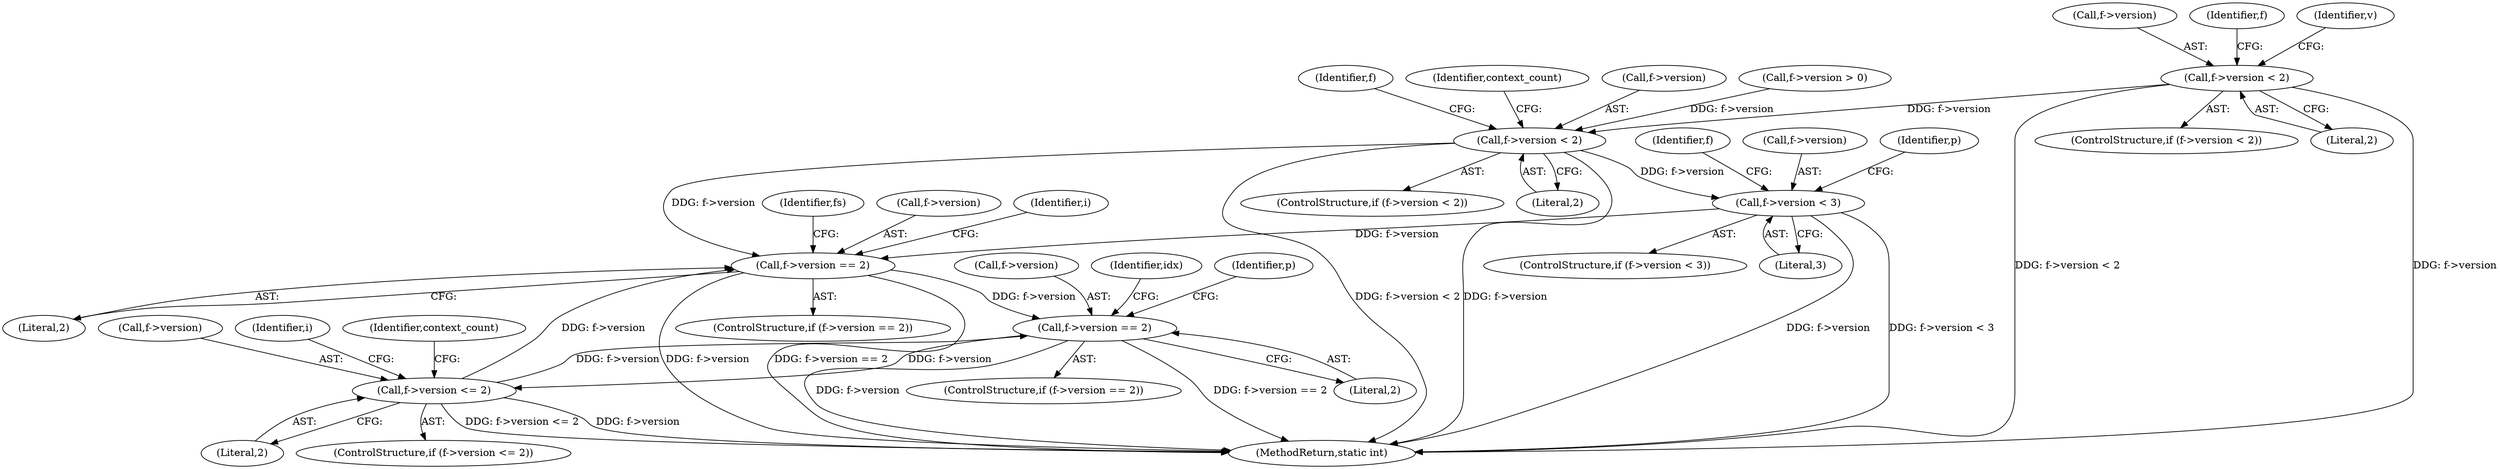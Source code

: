 digraph "0_FFmpeg_b05cd1ea7e45a836f7f6071a716c38bb30326e0f@pointer" {
"1000129" [label="(Call,f->version < 2)"];
"1000857" [label="(Call,f->version < 2)"];
"1000885" [label="(Call,f->version < 3)"];
"1001032" [label="(Call,f->version == 2)"];
"1001219" [label="(Call,f->version == 2)"];
"1001288" [label="(Call,f->version <= 2)"];
"1000887" [label="(Identifier,f)"];
"1001220" [label="(Call,f->version)"];
"1000130" [label="(Call,f->version)"];
"1000856" [label="(ControlStructure,if (f->version < 2))"];
"1000893" [label="(Identifier,f)"];
"1001288" [label="(Call,f->version <= 2)"];
"1000864" [label="(Identifier,context_count)"];
"1000858" [label="(Call,f->version)"];
"1001322" [label="(MethodReturn,static int)"];
"1001292" [label="(Literal,2)"];
"1001227" [label="(Identifier,idx)"];
"1000354" [label="(Identifier,f)"];
"1000884" [label="(ControlStructure,if (f->version < 3))"];
"1001296" [label="(Identifier,context_count)"];
"1000133" [label="(Literal,2)"];
"1000886" [label="(Call,f->version)"];
"1001218" [label="(ControlStructure,if (f->version == 2))"];
"1000129" [label="(Call,f->version < 2)"];
"1001031" [label="(ControlStructure,if (f->version == 2))"];
"1001040" [label="(Identifier,fs)"];
"1001289" [label="(Call,f->version)"];
"1001033" [label="(Call,f->version)"];
"1000903" [label="(Identifier,p)"];
"1001219" [label="(Call,f->version == 2)"];
"1000128" [label="(ControlStructure,if (f->version < 2))"];
"1000857" [label="(Call,f->version < 2)"];
"1001032" [label="(Call,f->version == 2)"];
"1001223" [label="(Literal,2)"];
"1000222" [label="(Call,f->version > 0)"];
"1000889" [label="(Literal,3)"];
"1001208" [label="(Identifier,i)"];
"1000885" [label="(Call,f->version < 3)"];
"1001278" [label="(Identifier,p)"];
"1000861" [label="(Literal,2)"];
"1000143" [label="(Identifier,v)"];
"1001036" [label="(Literal,2)"];
"1001200" [label="(Identifier,i)"];
"1001287" [label="(ControlStructure,if (f->version <= 2))"];
"1000129" -> "1000128"  [label="AST: "];
"1000129" -> "1000133"  [label="CFG: "];
"1000130" -> "1000129"  [label="AST: "];
"1000133" -> "1000129"  [label="AST: "];
"1000143" -> "1000129"  [label="CFG: "];
"1000354" -> "1000129"  [label="CFG: "];
"1000129" -> "1001322"  [label="DDG: f->version"];
"1000129" -> "1001322"  [label="DDG: f->version < 2"];
"1000129" -> "1000857"  [label="DDG: f->version"];
"1000857" -> "1000856"  [label="AST: "];
"1000857" -> "1000861"  [label="CFG: "];
"1000858" -> "1000857"  [label="AST: "];
"1000861" -> "1000857"  [label="AST: "];
"1000864" -> "1000857"  [label="CFG: "];
"1000887" -> "1000857"  [label="CFG: "];
"1000857" -> "1001322"  [label="DDG: f->version"];
"1000857" -> "1001322"  [label="DDG: f->version < 2"];
"1000222" -> "1000857"  [label="DDG: f->version"];
"1000857" -> "1000885"  [label="DDG: f->version"];
"1000857" -> "1001032"  [label="DDG: f->version"];
"1000885" -> "1000884"  [label="AST: "];
"1000885" -> "1000889"  [label="CFG: "];
"1000886" -> "1000885"  [label="AST: "];
"1000889" -> "1000885"  [label="AST: "];
"1000893" -> "1000885"  [label="CFG: "];
"1000903" -> "1000885"  [label="CFG: "];
"1000885" -> "1001322"  [label="DDG: f->version < 3"];
"1000885" -> "1001322"  [label="DDG: f->version"];
"1000885" -> "1001032"  [label="DDG: f->version"];
"1001032" -> "1001031"  [label="AST: "];
"1001032" -> "1001036"  [label="CFG: "];
"1001033" -> "1001032"  [label="AST: "];
"1001036" -> "1001032"  [label="AST: "];
"1001040" -> "1001032"  [label="CFG: "];
"1001200" -> "1001032"  [label="CFG: "];
"1001032" -> "1001322"  [label="DDG: f->version"];
"1001032" -> "1001322"  [label="DDG: f->version == 2"];
"1001288" -> "1001032"  [label="DDG: f->version"];
"1001032" -> "1001219"  [label="DDG: f->version"];
"1001219" -> "1001218"  [label="AST: "];
"1001219" -> "1001223"  [label="CFG: "];
"1001220" -> "1001219"  [label="AST: "];
"1001223" -> "1001219"  [label="AST: "];
"1001227" -> "1001219"  [label="CFG: "];
"1001278" -> "1001219"  [label="CFG: "];
"1001219" -> "1001322"  [label="DDG: f->version"];
"1001219" -> "1001322"  [label="DDG: f->version == 2"];
"1001288" -> "1001219"  [label="DDG: f->version"];
"1001219" -> "1001288"  [label="DDG: f->version"];
"1001288" -> "1001287"  [label="AST: "];
"1001288" -> "1001292"  [label="CFG: "];
"1001289" -> "1001288"  [label="AST: "];
"1001292" -> "1001288"  [label="AST: "];
"1001296" -> "1001288"  [label="CFG: "];
"1001208" -> "1001288"  [label="CFG: "];
"1001288" -> "1001322"  [label="DDG: f->version <= 2"];
"1001288" -> "1001322"  [label="DDG: f->version"];
}
